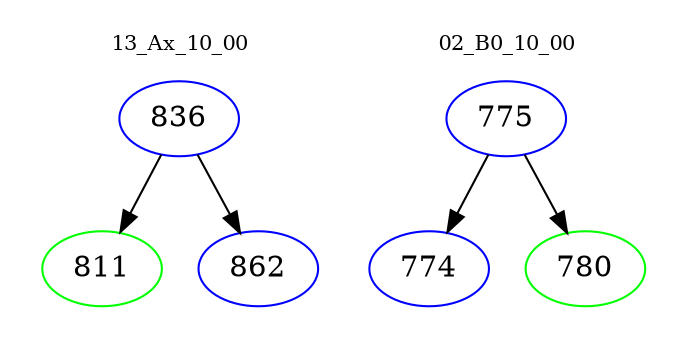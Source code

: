 digraph{
subgraph cluster_0 {
color = white
label = "13_Ax_10_00";
fontsize=10;
T0_836 [label="836", color="blue"]
T0_836 -> T0_811 [color="black"]
T0_811 [label="811", color="green"]
T0_836 -> T0_862 [color="black"]
T0_862 [label="862", color="blue"]
}
subgraph cluster_1 {
color = white
label = "02_B0_10_00";
fontsize=10;
T1_775 [label="775", color="blue"]
T1_775 -> T1_774 [color="black"]
T1_774 [label="774", color="blue"]
T1_775 -> T1_780 [color="black"]
T1_780 [label="780", color="green"]
}
}

